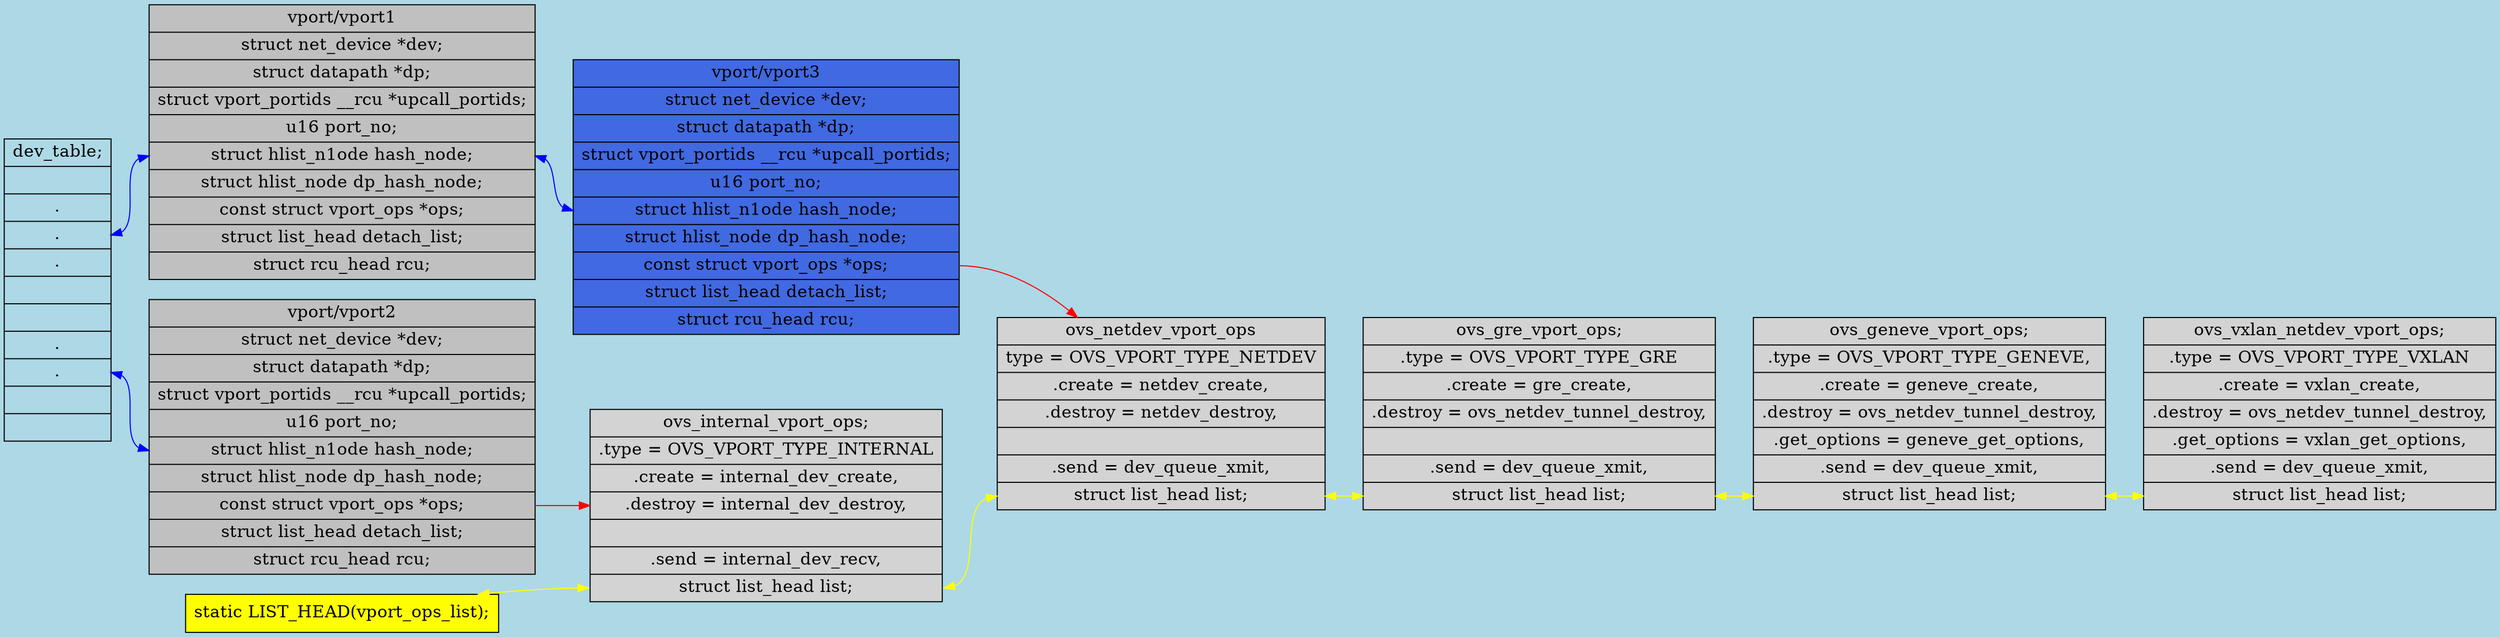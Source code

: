 digraph g {
graph [
rankdir = "LR"
bgcolor = "lightblue"
style="filled"
gradientangle = 270];
node [
fontsize = "16"
shape = "ellipse"
style="filled"
gradientangle=90
];
edge [
];
#--------------------------------------------------------------------------------------------------------------------------------

## Part 1: vport instance

"vport1" [
  label = "<f0> vport/vport1 \
    | <f1> struct net_device *dev; \
    | <f2> struct datapath *dp; \
    | <f3> struct vport_portids __rcu *upcall_portids; \
    | <f4> u16 port_no; \
    | <f5> struct hlist_n1ode hash_node; \
    | <f6> struct hlist_node dp_hash_node; \
    | <f7> const struct vport_ops *ops; \
    | <f8> struct list_head detach_list; \
    | <f9> struct rcu_head rcu; \
  "
  shape = "record"
  gradientangle="90"
  fillcolor = "gray"
];

"vport2" [
  label = "<f0> vport/vport2 \
    | <f1> struct net_device *dev; \
    | <f2> struct datapath *dp; \
    | <f3> struct vport_portids __rcu *upcall_portids; \
    | <f4> u16 port_no; \
    | <f5> struct hlist_n1ode hash_node; \
    | <f6> struct hlist_node dp_hash_node; \
    | <f7> const struct vport_ops *ops; \
    | <f8> struct list_head detach_list; \
    | <f9> struct rcu_head rcu; \
  "
  shape = "record"
  gradientangle="90"
  fillcolor = "gray"
];

"vport3" [
  label = "<f0> vport/vport3 \
    | <f1> struct net_device *dev; \
    | <f2> struct datapath *dp; \
    | <f3> struct vport_portids __rcu *upcall_portids; \
    | <f4> u16 port_no; \
    | <f5> struct hlist_n1ode hash_node; \
    | <f6> struct hlist_node dp_hash_node; \
    | <f7> const struct vport_ops *ops; \
    | <f8> struct list_head detach_list; \
    | <f9> struct rcu_head rcu; \
  "
  shape = "record"
  gradientangle="90"
  fillcolor = "royalblue"
];
#--------------------------------------------------------------------------------------------------------------------------------

### Part 2: dev_table
"dev_table" [
  label = "<f0>dev_table; \
    | \
    | <f1> . \
    | <f2> . \
    | <f3> . \
    | \
    | \
    | <f4> . \
    | <f5> . \
    | \
    | \
  "
  shape = "record"
  gradientangle="90"
  fillcolor = "lightblue"
];
#--------------------------------------------------------------------------------------------------------------------------------

### Part 3: VPORT &dev_table link list
"dev_table":f2:e-> "vport1":f5 -> "vport3":f5 [
id = 100, dir="both",color="blue"
];

"dev_table":f5:e-> "vport2":f5:w[
id = 103, dir="both",color="blue"
];

#--------------------------------------------------------------------------------------------------------------------------------

### Part 4: VPort OPS

"ovs_netdev_vport_ops" [
  label = "<f0> ovs_netdev_vport_ops \
    | <f1>type           = OVS_VPORT_TYPE_NETDEV \
    | <f2> .create         = netdev_create,\
    | <f3> .destroy        = netdev_destroy,\
    | <f4> \
    | <f5> .send           = dev_queue_xmit,\
    | <f6> struct list_head list; \
    "
  shape = "record"
  gradientangle="90"
  #fillcolor = "yellow:blue"
  decorate="true"
];


"ovs_vxlan_netdev_vport_ops" [
  label = "<f0> ovs_vxlan_netdev_vport_ops; \
    | <f1> .type           = OVS_VPORT_TYPE_VXLAN \
    | <f2> .create         = vxlan_create,\
    | <f3> .destroy        = ovs_netdev_tunnel_destroy,\
    | <f4> .get_options    = vxlan_get_options,\
    | <f5> .send           = dev_queue_xmit,\
    | <f6> struct list_head list; \
    "
  shape = "record"
  gradientangle="90"
  #fillcolor = "yellow:blue"
];

"ovs_internal_vport_ops" [
  label = "<f0> ovs_internal_vport_ops; \
    | <f1> .type           = OVS_VPORT_TYPE_INTERNAL \
    | <f2> .create         = internal_dev_create,\
    | <f3> .destroy        = internal_dev_destroy,\
    | <f4>  \
    | <f5> .send           = internal_dev_recv,\
    | <f6> struct list_head list; \
    "
  shape = "record"
  gradientangle="90"
  #fillcolor = "yellow:blue"
];

"ovs_gre_vport_ops" [
  label = "<f0> ovs_gre_vport_ops; \
    | <f1> .type           = OVS_VPORT_TYPE_GRE \
    | <f2> .create         = gre_create,\
    | <f3> .destroy        = ovs_netdev_tunnel_destroy,\
    | <f4>  \
    | <f5> .send           = dev_queue_xmit,\
    | <f6> struct list_head list; \
    "
  shape = "record"
  gradientangle="90"
  #fillcolor = "yellow:blue"
];

"ovs_geneve_vport_ops" [
  label = "<f0> ovs_geneve_vport_ops; \
    | <f1> .type           = OVS_VPORT_TYPE_GENEVE, \
    | <f2> .create         = geneve_create,\
    | <f3> .destroy        = ovs_netdev_tunnel_destroy,\
    | <f4> .get_options    = geneve_get_options,\
    | <f5> .send           = dev_queue_xmit,\
    | <f6> struct list_head list; \
    "
  shape = "record"
  gradientangle="90"
  #fillcolor = "yellow:blue"
];
#--------------------------------------------------------------------------------------------------------------------------------

### Part 5: VPort OPS list

"vport_ops_list" [
  label = "<f0> static LIST_HEAD(vport_ops_list); \
  "
  shape = "record"
  gradientangle="90"
  fillcolor = "yellow"
  decorate="true"
];

"vport_ops_list" -> "ovs_internal_vport_ops":f6[
    id = 501, dir="both",color="yellow"
];

"ovs_internal_vport_ops":f6 -> "ovs_netdev_vport_ops":f6[
    id = 504, dir="both",color="yellow"
];

"ovs_netdev_vport_ops":f6 -> "ovs_gre_vport_ops":f6[
    id = 504, dir="both",color="yellow"
];

"ovs_gre_vport_ops":f6 -> "ovs_geneve_vport_ops":f6[
    id = 505, dir="both",color="yellow"
];

"ovs_geneve_vport_ops":f6 -> "ovs_vxlan_netdev_vport_ops":f6[
    id = 502, dir="both",color="yellow"
];
# no effect;#rank=same; vport_ops_list, ovs_gre_vport_ops, ovs_geneve_vport_ops, ovs_vxlan_netdev_vport_ops, ovs_netdev_vport_ops, ovs_internal_vport_ops
#--------------------------------------------------------------------------------------------------------------------------------

### Part 6: vport and its corresponding vport_ops

"vport2":f7 -> "ovs_internal_vport_ops" [
id = 600, color="red"
];

"vport3":f7 -> "ovs_netdev_vport_ops" [
id = 601, color="red"
];

}
